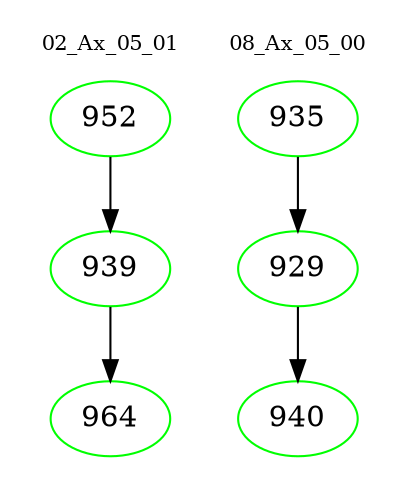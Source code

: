 digraph{
subgraph cluster_0 {
color = white
label = "02_Ax_05_01";
fontsize=10;
T0_952 [label="952", color="green"]
T0_952 -> T0_939 [color="black"]
T0_939 [label="939", color="green"]
T0_939 -> T0_964 [color="black"]
T0_964 [label="964", color="green"]
}
subgraph cluster_1 {
color = white
label = "08_Ax_05_00";
fontsize=10;
T1_935 [label="935", color="green"]
T1_935 -> T1_929 [color="black"]
T1_929 [label="929", color="green"]
T1_929 -> T1_940 [color="black"]
T1_940 [label="940", color="green"]
}
}

